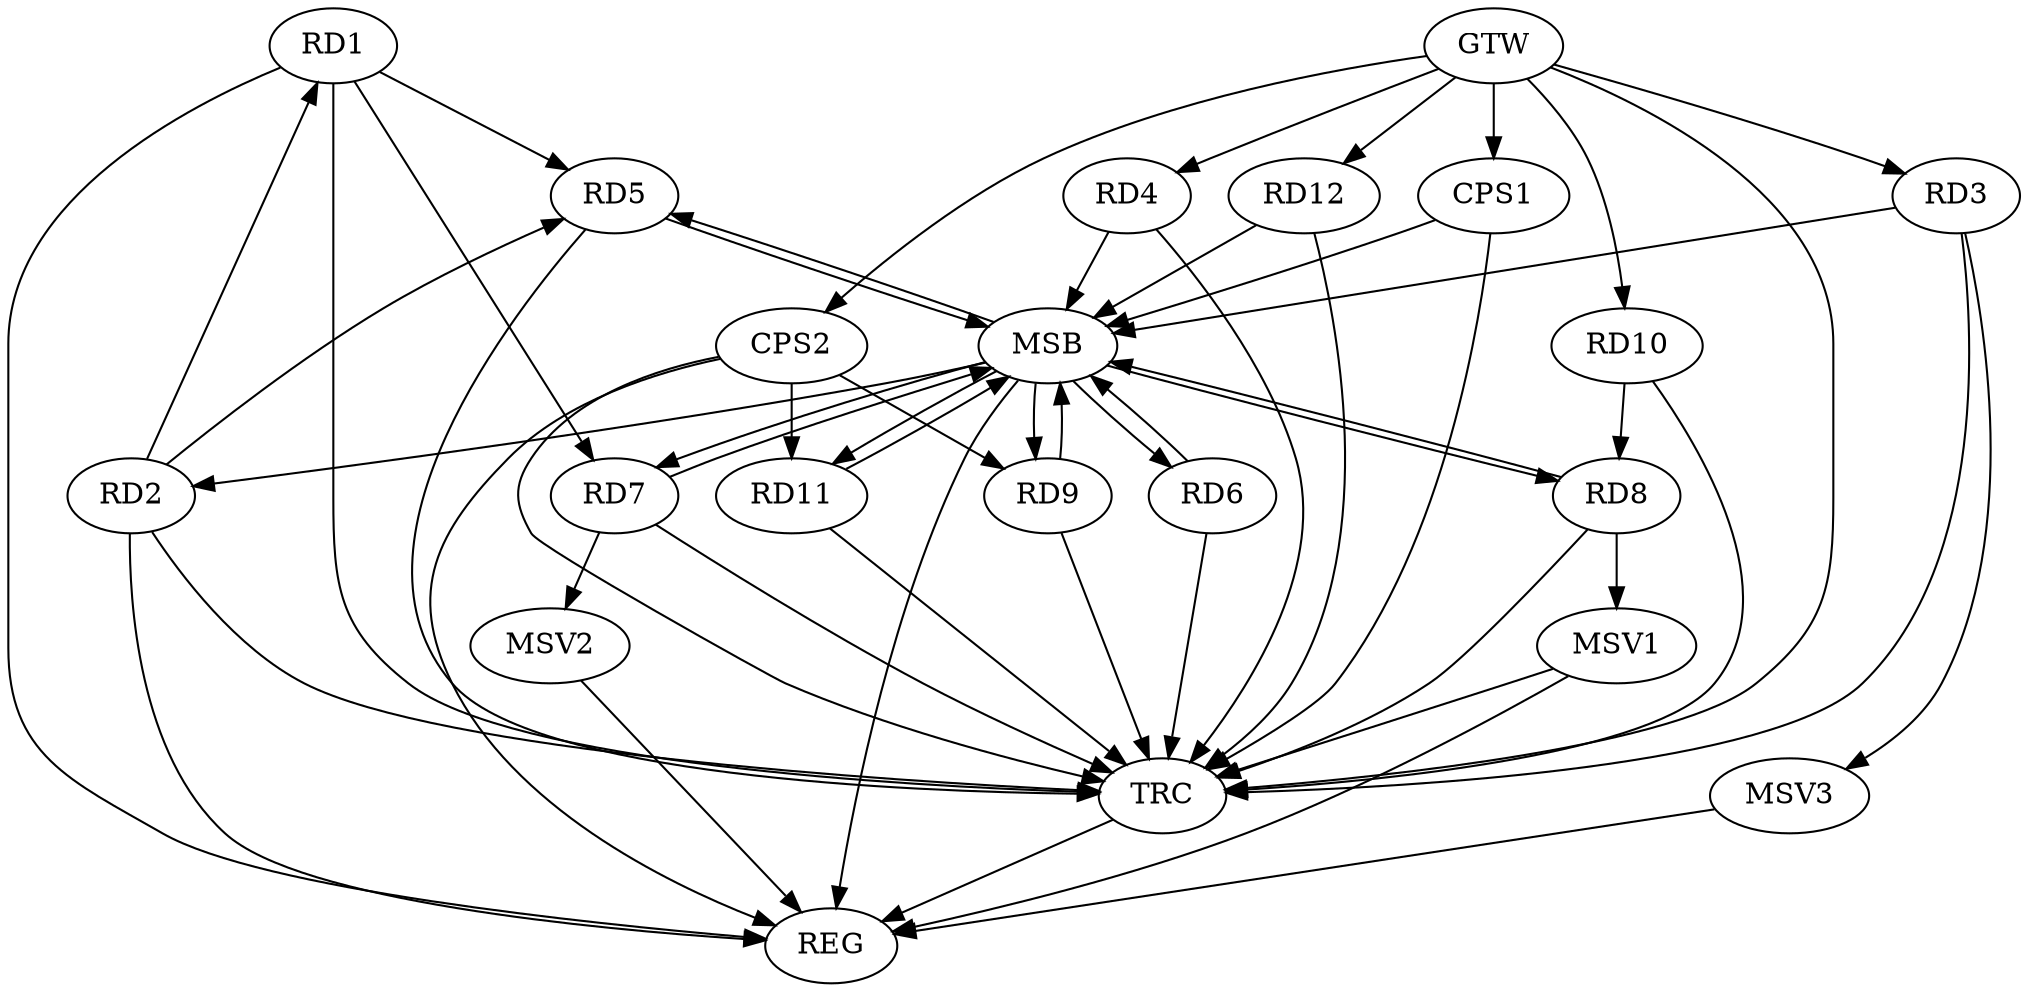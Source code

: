 strict digraph G {
  RD1 [ label="RD1" ];
  RD2 [ label="RD2" ];
  RD3 [ label="RD3" ];
  RD4 [ label="RD4" ];
  RD5 [ label="RD5" ];
  RD6 [ label="RD6" ];
  RD7 [ label="RD7" ];
  RD8 [ label="RD8" ];
  RD9 [ label="RD9" ];
  RD10 [ label="RD10" ];
  RD11 [ label="RD11" ];
  RD12 [ label="RD12" ];
  CPS1 [ label="CPS1" ];
  CPS2 [ label="CPS2" ];
  GTW [ label="GTW" ];
  REG [ label="REG" ];
  MSB [ label="MSB" ];
  TRC [ label="TRC" ];
  MSV1 [ label="MSV1" ];
  MSV2 [ label="MSV2" ];
  MSV3 [ label="MSV3" ];
  RD2 -> RD1;
  RD1 -> RD5;
  RD1 -> RD7;
  RD2 -> RD5;
  RD10 -> RD8;
  CPS2 -> RD9;
  CPS2 -> RD11;
  GTW -> RD3;
  GTW -> RD4;
  GTW -> RD10;
  GTW -> RD12;
  GTW -> CPS1;
  GTW -> CPS2;
  RD1 -> REG;
  RD2 -> REG;
  CPS2 -> REG;
  RD3 -> MSB;
  MSB -> RD6;
  MSB -> RD8;
  MSB -> REG;
  RD4 -> MSB;
  MSB -> RD2;
  MSB -> RD9;
  RD5 -> MSB;
  RD6 -> MSB;
  RD7 -> MSB;
  RD8 -> MSB;
  RD9 -> MSB;
  RD11 -> MSB;
  RD12 -> MSB;
  MSB -> RD7;
  MSB -> RD11;
  CPS1 -> MSB;
  MSB -> RD5;
  RD1 -> TRC;
  RD2 -> TRC;
  RD3 -> TRC;
  RD4 -> TRC;
  RD5 -> TRC;
  RD6 -> TRC;
  RD7 -> TRC;
  RD8 -> TRC;
  RD9 -> TRC;
  RD10 -> TRC;
  RD11 -> TRC;
  RD12 -> TRC;
  CPS1 -> TRC;
  CPS2 -> TRC;
  GTW -> TRC;
  TRC -> REG;
  RD8 -> MSV1;
  MSV1 -> REG;
  MSV1 -> TRC;
  RD7 -> MSV2;
  MSV2 -> REG;
  RD3 -> MSV3;
  MSV3 -> REG;
}
